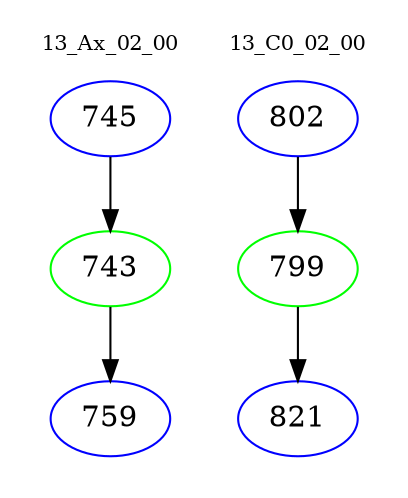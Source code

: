 digraph{
subgraph cluster_0 {
color = white
label = "13_Ax_02_00";
fontsize=10;
T0_745 [label="745", color="blue"]
T0_745 -> T0_743 [color="black"]
T0_743 [label="743", color="green"]
T0_743 -> T0_759 [color="black"]
T0_759 [label="759", color="blue"]
}
subgraph cluster_1 {
color = white
label = "13_C0_02_00";
fontsize=10;
T1_802 [label="802", color="blue"]
T1_802 -> T1_799 [color="black"]
T1_799 [label="799", color="green"]
T1_799 -> T1_821 [color="black"]
T1_821 [label="821", color="blue"]
}
}
